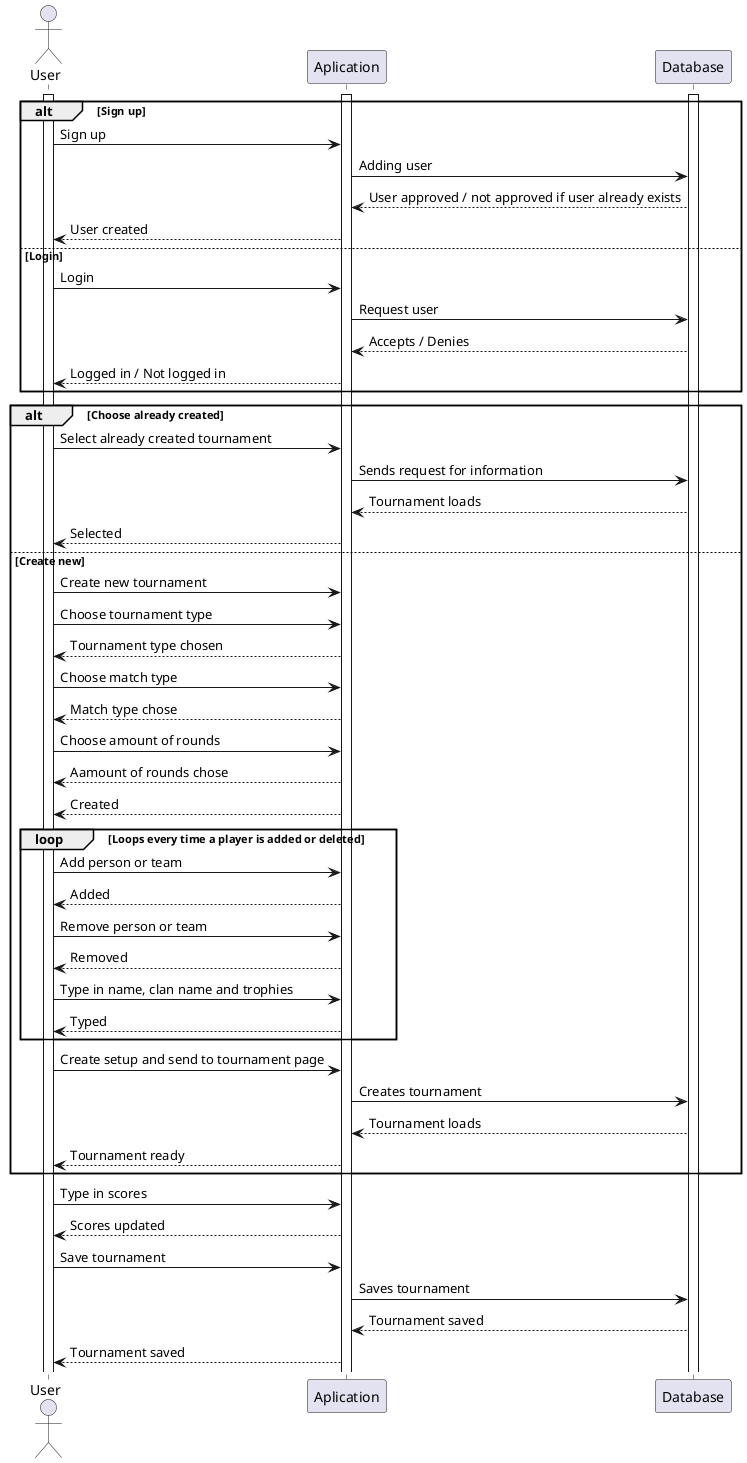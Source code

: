 @startuml sequence 


actor User as U
participant Aplication as A
participant Database as D

activate U
activate A
activate D

alt Sign up
    U->A: Sign up 
    A->D: Adding user
    D-->A: User approved / not approved if user already exists
    A-->U: User created
    
else Login
    U->A: Login
    A->D: Request user
    D-->A: Accepts / Denies
    A-->U: Logged in / Not logged in
end


alt Choose already created
    U->A: Select already created tournament
    A->D: Sends request for information
    D-->A: Tournament loads
    A-->U: Selected
else Create new
    U->A: Create new tournament
 
    U->A: Choose tournament type
    A-->U: Tournament type chosen
    
    U->A: Choose match type
    A-->U: Match type chose
    
    U->A: Choose amount of rounds
    A-->U: Aamount of rounds chose
    
    A-->U: Created
    
    loop Loops every time a player is added or deleted
    
        U->A: Add person or team
        A-->U: Added

        U->A: Remove person or team
        A-->U: Removed
    
        U->A: Type in name, clan name and trophies
        A-->U: Typed
        
    
        
    end
    U->A: Create setup and send to tournament page
    A->D: Creates tournament
    D-->A: Tournament loads
    A-->U: Tournament ready
end


U->A: Type in scores 
A-->U: Scores updated

U->A: Save tournament
A->D: Saves tournament
D-->A: Tournament saved
A-->U: Tournament saved
